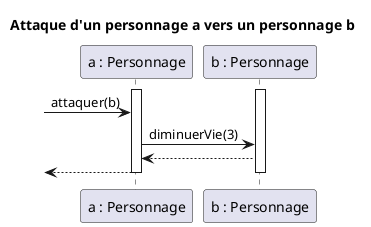 @startuml

title "Attaque d'un personnage a vers un personnage b"

participant "a : Personnage" as a
participant "b : Personnage" as b


activate a
activate b
-> a : attaquer(b)
a -> b : diminuerVie(3)
a <-- b
<-- a
deactivate a
deactivate b

@enduml
